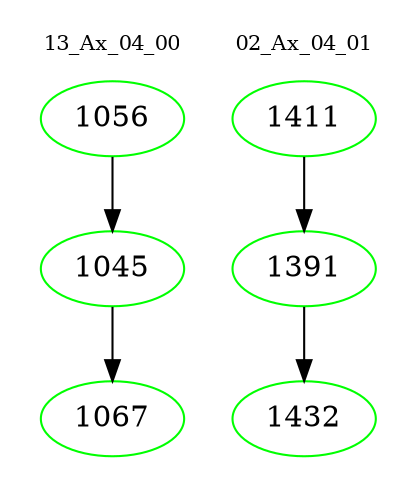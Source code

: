 digraph{
subgraph cluster_0 {
color = white
label = "13_Ax_04_00";
fontsize=10;
T0_1056 [label="1056", color="green"]
T0_1056 -> T0_1045 [color="black"]
T0_1045 [label="1045", color="green"]
T0_1045 -> T0_1067 [color="black"]
T0_1067 [label="1067", color="green"]
}
subgraph cluster_1 {
color = white
label = "02_Ax_04_01";
fontsize=10;
T1_1411 [label="1411", color="green"]
T1_1411 -> T1_1391 [color="black"]
T1_1391 [label="1391", color="green"]
T1_1391 -> T1_1432 [color="black"]
T1_1432 [label="1432", color="green"]
}
}
